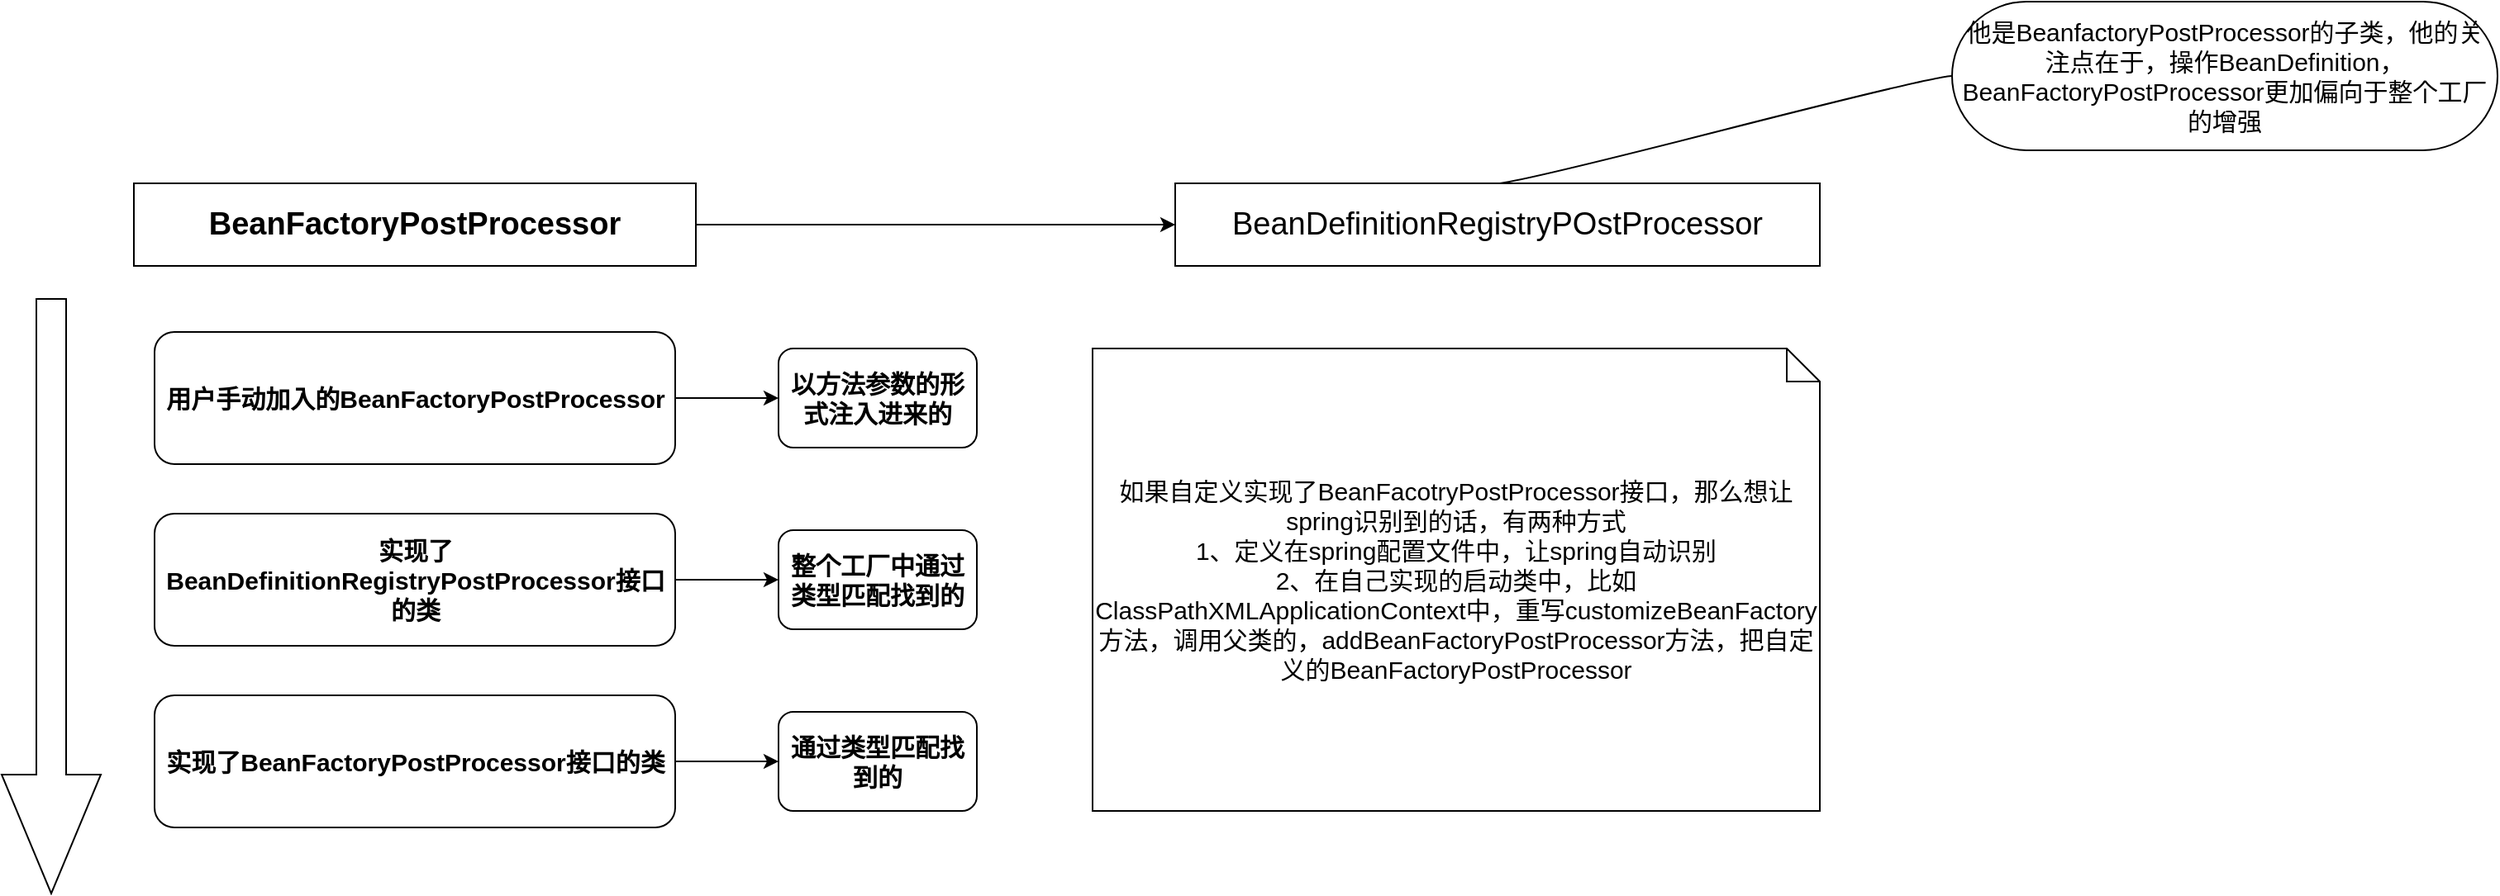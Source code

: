<mxfile>
    <diagram id="AKpcfMyupfmr6bvoD8BU" name="Page-1">
        <mxGraphModel dx="1054" dy="617" grid="1" gridSize="10" guides="1" tooltips="1" connect="1" arrows="1" fold="1" page="1" pageScale="1" pageWidth="10000000" pageHeight="10000000" math="0" shadow="0">
            <root>
                <mxCell id="0"/>
                <mxCell id="1" parent="0"/>
                <mxCell id="8" style="edgeStyle=none;html=1;exitX=1;exitY=0.5;exitDx=0;exitDy=0;entryX=0;entryY=0.5;entryDx=0;entryDy=0;" edge="1" parent="1" source="2" target="3">
                    <mxGeometry relative="1" as="geometry">
                        <Array as="points"/>
                    </mxGeometry>
                </mxCell>
                <mxCell id="2" value="&lt;b&gt;&lt;font style=&quot;font-size: 19px&quot;&gt;BeanFactoryPostProcessor&lt;/font&gt;&lt;/b&gt;" style="rounded=0;whiteSpace=wrap;html=1;" vertex="1" parent="1">
                    <mxGeometry x="410" y="310" width="340" height="50" as="geometry"/>
                </mxCell>
                <mxCell id="3" value="&lt;font style=&quot;font-size: 19px&quot;&gt;BeanDefinitionRegistryPOstProcessor&lt;/font&gt;" style="rounded=0;whiteSpace=wrap;html=1;" vertex="1" parent="1">
                    <mxGeometry x="1040" y="310" width="390" height="50" as="geometry"/>
                </mxCell>
                <mxCell id="4" value="" style="shape=singleArrow;direction=south;whiteSpace=wrap;html=1;" vertex="1" parent="1">
                    <mxGeometry x="330" y="380" width="60" height="360" as="geometry"/>
                </mxCell>
                <mxCell id="11" style="edgeStyle=none;html=1;exitX=1;exitY=0.5;exitDx=0;exitDy=0;" edge="1" parent="1" source="5" target="6">
                    <mxGeometry relative="1" as="geometry"/>
                </mxCell>
                <mxCell id="5" value="用户手动加入的BeanFactoryPostProcessor" style="rounded=1;whiteSpace=wrap;html=1;fontSize=15;fontStyle=1" vertex="1" parent="1">
                    <mxGeometry x="422.5" y="400" width="315" height="80" as="geometry"/>
                </mxCell>
                <mxCell id="6" value="以方法参数的形式注入进来的" style="rounded=1;whiteSpace=wrap;html=1;fontSize=15;fontStyle=1" vertex="1" parent="1">
                    <mxGeometry x="800" y="410" width="120" height="60" as="geometry"/>
                </mxCell>
                <mxCell id="7" value="整个工厂中通过类型匹配找到的" style="rounded=1;whiteSpace=wrap;html=1;fontSize=15;fontStyle=1" vertex="1" parent="1">
                    <mxGeometry x="800" y="520" width="120" height="60" as="geometry"/>
                </mxCell>
                <mxCell id="10" style="edgeStyle=none;html=1;exitX=1;exitY=0.5;exitDx=0;exitDy=0;" edge="1" parent="1" source="9" target="7">
                    <mxGeometry relative="1" as="geometry"/>
                </mxCell>
                <mxCell id="9" value="实现了BeanDefinitionRegistryPostProcessor接口的类" style="rounded=1;whiteSpace=wrap;html=1;fontSize=15;fontStyle=1" vertex="1" parent="1">
                    <mxGeometry x="422.5" y="510" width="315" height="80" as="geometry"/>
                </mxCell>
                <mxCell id="12" value="通过类型匹配找到的" style="rounded=1;whiteSpace=wrap;html=1;fontSize=15;fontStyle=1" vertex="1" parent="1">
                    <mxGeometry x="800" y="630" width="120" height="60" as="geometry"/>
                </mxCell>
                <mxCell id="13" style="edgeStyle=none;html=1;exitX=1;exitY=0.5;exitDx=0;exitDy=0;" edge="1" parent="1" source="14" target="12">
                    <mxGeometry relative="1" as="geometry"/>
                </mxCell>
                <mxCell id="14" value="实现了BeanFactoryPostProcessor接口的类" style="rounded=1;whiteSpace=wrap;html=1;fontSize=15;fontStyle=1" vertex="1" parent="1">
                    <mxGeometry x="422.5" y="620" width="315" height="80" as="geometry"/>
                </mxCell>
                <mxCell id="15" value="如果自定义实现了BeanFacotryPostProcessor接口，那么想让spring识别到的话，有两种方式&lt;br&gt;1、定义在spring配置文件中，让spring自动识别&lt;br&gt;2、在自己实现的启动类中，比如ClassPathXMLApplicationContext中，重写customizeBeanFactory方法，调用父类的，addBeanFactoryPostProcessor方法，把自定义的BeanFactoryPostProcessor" style="shape=note;size=20;whiteSpace=wrap;html=1;fontSize=15;" vertex="1" parent="1">
                    <mxGeometry x="990" y="410" width="440" height="280" as="geometry"/>
                </mxCell>
                <mxCell id="17" value="他是BeanfactoryPostProcessor的子类，他的关注点在于，操作BeanDefinition，BeanFactoryPostProcessor更加偏向于整个工厂的增强" style="whiteSpace=wrap;html=1;rounded=1;arcSize=50;align=center;verticalAlign=middle;strokeWidth=1;autosize=1;spacing=4;treeFolding=1;treeMoving=1;newEdgeStyle={&quot;edgeStyle&quot;:&quot;entityRelationEdgeStyle&quot;,&quot;startArrow&quot;:&quot;none&quot;,&quot;endArrow&quot;:&quot;none&quot;,&quot;segment&quot;:10,&quot;curved&quot;:1};fontSize=15;" vertex="1" parent="1">
                    <mxGeometry x="1510" y="200" width="330" height="90" as="geometry"/>
                </mxCell>
                <mxCell id="18" value="" style="edgeStyle=entityRelationEdgeStyle;startArrow=none;endArrow=none;segment=10;curved=1;fontSize=15;exitX=0.5;exitY=0;exitDx=0;exitDy=0;" edge="1" target="17" parent="1" source="3">
                    <mxGeometry relative="1" as="geometry">
                        <mxPoint x="1430" y="300" as="sourcePoint"/>
                    </mxGeometry>
                </mxCell>
            </root>
        </mxGraphModel>
    </diagram>
</mxfile>
